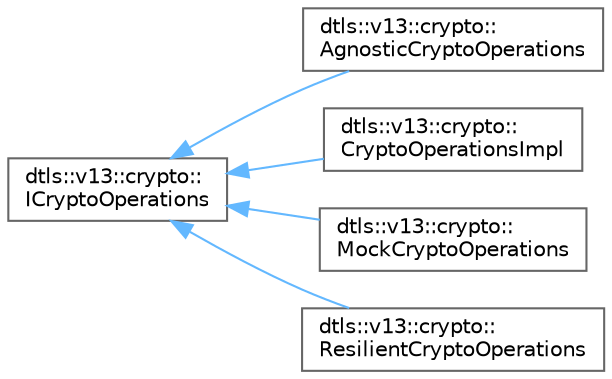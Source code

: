 digraph "Graphical Class Hierarchy"
{
 // LATEX_PDF_SIZE
  bgcolor="transparent";
  edge [fontname=Helvetica,fontsize=10,labelfontname=Helvetica,labelfontsize=10];
  node [fontname=Helvetica,fontsize=10,shape=box,height=0.2,width=0.4];
  rankdir="LR";
  Node0 [id="Node000000",label="dtls::v13::crypto::\lICryptoOperations",height=0.2,width=0.4,color="grey40", fillcolor="white", style="filled",URL="$classdtls_1_1v13_1_1crypto_1_1ICryptoOperations.html",tooltip="Abstract Crypto Operations Interface."];
  Node0 -> Node1 [id="edge19_Node000000_Node000001",dir="back",color="steelblue1",style="solid",tooltip=" "];
  Node1 [id="Node000001",label="dtls::v13::crypto::\lAgnosticCryptoOperations",height=0.2,width=0.4,color="grey40", fillcolor="white", style="filled",URL="$classdtls_1_1v13_1_1crypto_1_1AgnosticCryptoOperations.html",tooltip="Provider-agnostic crypto operation wrapper."];
  Node0 -> Node2 [id="edge20_Node000000_Node000002",dir="back",color="steelblue1",style="solid",tooltip=" "];
  Node2 [id="Node000002",label="dtls::v13::crypto::\lCryptoOperationsImpl",height=0.2,width=0.4,color="grey40", fillcolor="white", style="filled",URL="$classdtls_1_1v13_1_1crypto_1_1CryptoOperationsImpl.html",tooltip="Default implementation of ICryptoOperations."];
  Node0 -> Node3 [id="edge21_Node000000_Node000003",dir="back",color="steelblue1",style="solid",tooltip=" "];
  Node3 [id="Node000003",label="dtls::v13::crypto::\lMockCryptoOperations",height=0.2,width=0.4,color="grey40", fillcolor="white", style="filled",URL="$classdtls_1_1v13_1_1crypto_1_1MockCryptoOperations.html",tooltip="Mock crypto operations for testing."];
  Node0 -> Node4 [id="edge22_Node000000_Node000004",dir="back",color="steelblue1",style="solid",tooltip=" "];
  Node4 [id="Node000004",label="dtls::v13::crypto::\lResilientCryptoOperations",height=0.2,width=0.4,color="grey40", fillcolor="white", style="filled",URL="$classdtls_1_1v13_1_1crypto_1_1ResilientCryptoOperations.html",tooltip="Crypto operations with automatic provider failover."];
}
